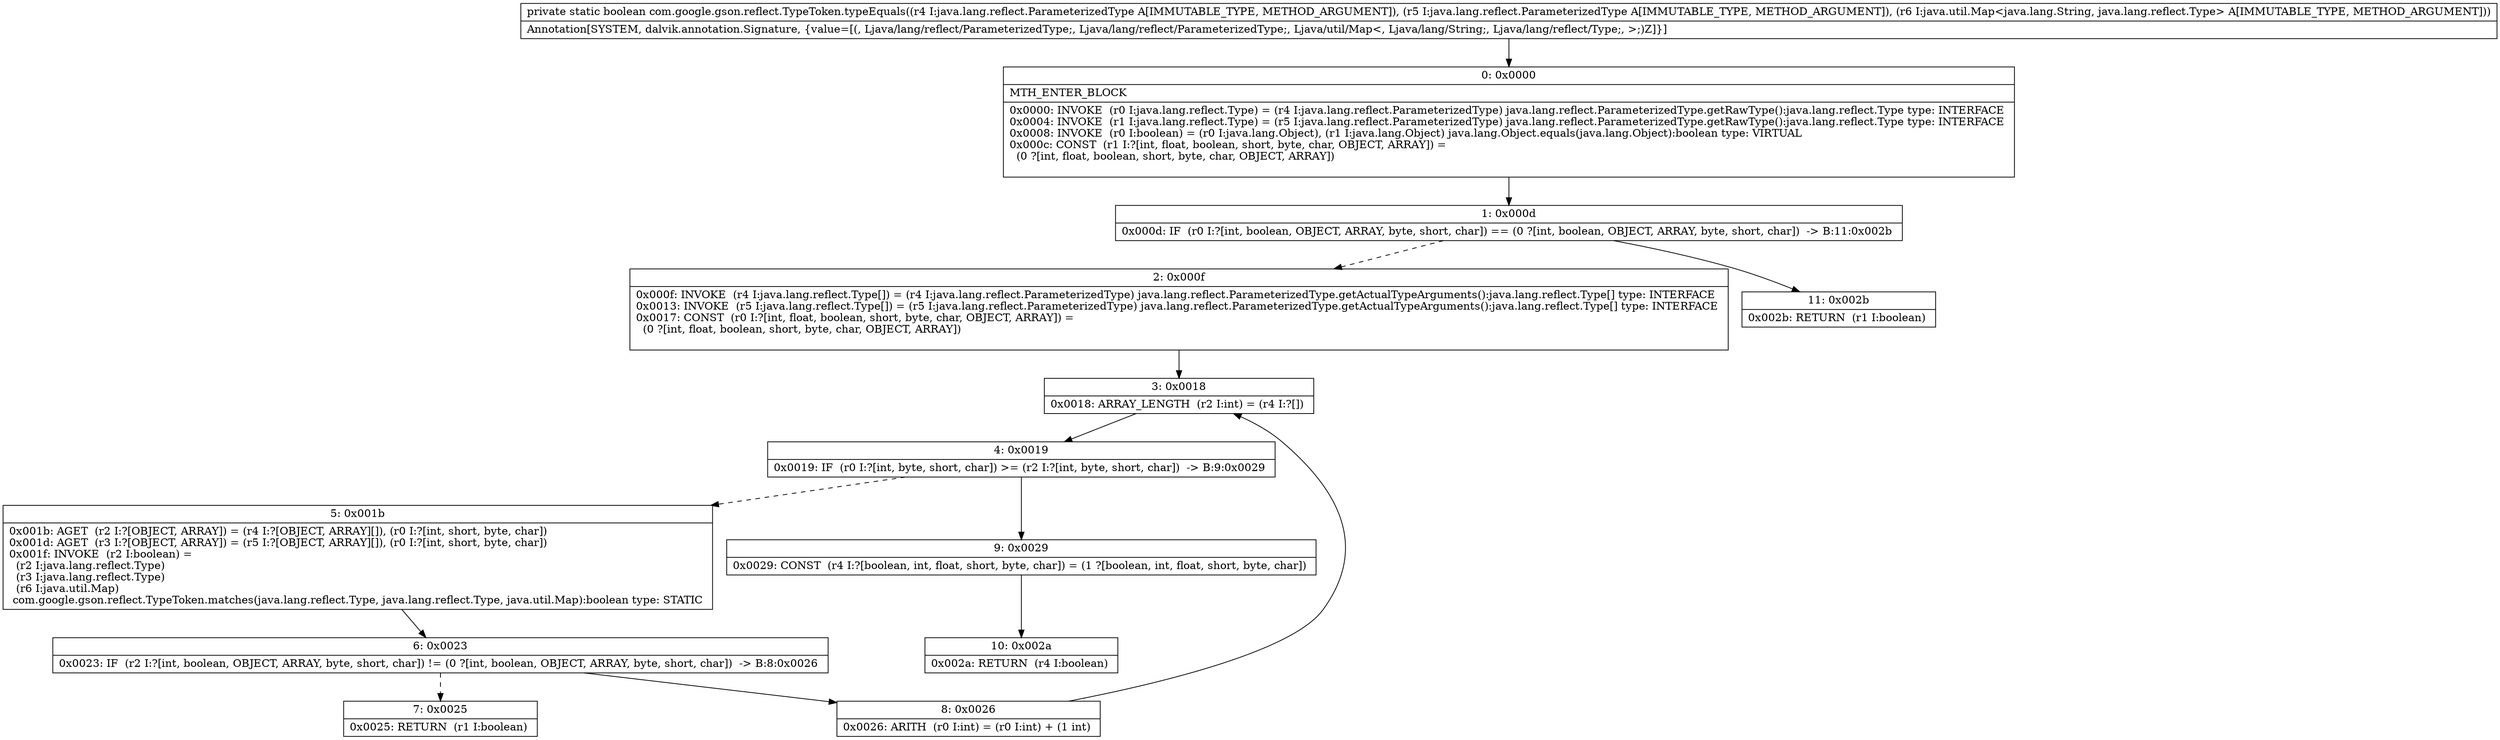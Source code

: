 digraph "CFG forcom.google.gson.reflect.TypeToken.typeEquals(Ljava\/lang\/reflect\/ParameterizedType;Ljava\/lang\/reflect\/ParameterizedType;Ljava\/util\/Map;)Z" {
Node_0 [shape=record,label="{0\:\ 0x0000|MTH_ENTER_BLOCK\l|0x0000: INVOKE  (r0 I:java.lang.reflect.Type) = (r4 I:java.lang.reflect.ParameterizedType) java.lang.reflect.ParameterizedType.getRawType():java.lang.reflect.Type type: INTERFACE \l0x0004: INVOKE  (r1 I:java.lang.reflect.Type) = (r5 I:java.lang.reflect.ParameterizedType) java.lang.reflect.ParameterizedType.getRawType():java.lang.reflect.Type type: INTERFACE \l0x0008: INVOKE  (r0 I:boolean) = (r0 I:java.lang.Object), (r1 I:java.lang.Object) java.lang.Object.equals(java.lang.Object):boolean type: VIRTUAL \l0x000c: CONST  (r1 I:?[int, float, boolean, short, byte, char, OBJECT, ARRAY]) = \l  (0 ?[int, float, boolean, short, byte, char, OBJECT, ARRAY])\l \l}"];
Node_1 [shape=record,label="{1\:\ 0x000d|0x000d: IF  (r0 I:?[int, boolean, OBJECT, ARRAY, byte, short, char]) == (0 ?[int, boolean, OBJECT, ARRAY, byte, short, char])  \-\> B:11:0x002b \l}"];
Node_2 [shape=record,label="{2\:\ 0x000f|0x000f: INVOKE  (r4 I:java.lang.reflect.Type[]) = (r4 I:java.lang.reflect.ParameterizedType) java.lang.reflect.ParameterizedType.getActualTypeArguments():java.lang.reflect.Type[] type: INTERFACE \l0x0013: INVOKE  (r5 I:java.lang.reflect.Type[]) = (r5 I:java.lang.reflect.ParameterizedType) java.lang.reflect.ParameterizedType.getActualTypeArguments():java.lang.reflect.Type[] type: INTERFACE \l0x0017: CONST  (r0 I:?[int, float, boolean, short, byte, char, OBJECT, ARRAY]) = \l  (0 ?[int, float, boolean, short, byte, char, OBJECT, ARRAY])\l \l}"];
Node_3 [shape=record,label="{3\:\ 0x0018|0x0018: ARRAY_LENGTH  (r2 I:int) = (r4 I:?[]) \l}"];
Node_4 [shape=record,label="{4\:\ 0x0019|0x0019: IF  (r0 I:?[int, byte, short, char]) \>= (r2 I:?[int, byte, short, char])  \-\> B:9:0x0029 \l}"];
Node_5 [shape=record,label="{5\:\ 0x001b|0x001b: AGET  (r2 I:?[OBJECT, ARRAY]) = (r4 I:?[OBJECT, ARRAY][]), (r0 I:?[int, short, byte, char]) \l0x001d: AGET  (r3 I:?[OBJECT, ARRAY]) = (r5 I:?[OBJECT, ARRAY][]), (r0 I:?[int, short, byte, char]) \l0x001f: INVOKE  (r2 I:boolean) = \l  (r2 I:java.lang.reflect.Type)\l  (r3 I:java.lang.reflect.Type)\l  (r6 I:java.util.Map)\l com.google.gson.reflect.TypeToken.matches(java.lang.reflect.Type, java.lang.reflect.Type, java.util.Map):boolean type: STATIC \l}"];
Node_6 [shape=record,label="{6\:\ 0x0023|0x0023: IF  (r2 I:?[int, boolean, OBJECT, ARRAY, byte, short, char]) != (0 ?[int, boolean, OBJECT, ARRAY, byte, short, char])  \-\> B:8:0x0026 \l}"];
Node_7 [shape=record,label="{7\:\ 0x0025|0x0025: RETURN  (r1 I:boolean) \l}"];
Node_8 [shape=record,label="{8\:\ 0x0026|0x0026: ARITH  (r0 I:int) = (r0 I:int) + (1 int) \l}"];
Node_9 [shape=record,label="{9\:\ 0x0029|0x0029: CONST  (r4 I:?[boolean, int, float, short, byte, char]) = (1 ?[boolean, int, float, short, byte, char]) \l}"];
Node_10 [shape=record,label="{10\:\ 0x002a|0x002a: RETURN  (r4 I:boolean) \l}"];
Node_11 [shape=record,label="{11\:\ 0x002b|0x002b: RETURN  (r1 I:boolean) \l}"];
MethodNode[shape=record,label="{private static boolean com.google.gson.reflect.TypeToken.typeEquals((r4 I:java.lang.reflect.ParameterizedType A[IMMUTABLE_TYPE, METHOD_ARGUMENT]), (r5 I:java.lang.reflect.ParameterizedType A[IMMUTABLE_TYPE, METHOD_ARGUMENT]), (r6 I:java.util.Map\<java.lang.String, java.lang.reflect.Type\> A[IMMUTABLE_TYPE, METHOD_ARGUMENT]))  | Annotation[SYSTEM, dalvik.annotation.Signature, \{value=[(, Ljava\/lang\/reflect\/ParameterizedType;, Ljava\/lang\/reflect\/ParameterizedType;, Ljava\/util\/Map\<, Ljava\/lang\/String;, Ljava\/lang\/reflect\/Type;, \>;)Z]\}]\l}"];
MethodNode -> Node_0;
Node_0 -> Node_1;
Node_1 -> Node_2[style=dashed];
Node_1 -> Node_11;
Node_2 -> Node_3;
Node_3 -> Node_4;
Node_4 -> Node_5[style=dashed];
Node_4 -> Node_9;
Node_5 -> Node_6;
Node_6 -> Node_7[style=dashed];
Node_6 -> Node_8;
Node_8 -> Node_3;
Node_9 -> Node_10;
}

